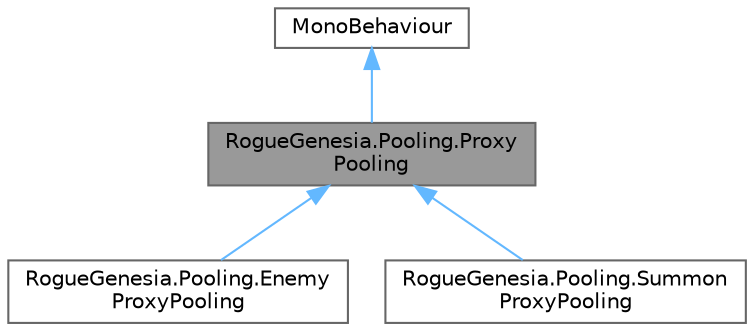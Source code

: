 digraph "RogueGenesia.Pooling.ProxyPooling"
{
 // LATEX_PDF_SIZE
  bgcolor="transparent";
  edge [fontname=Helvetica,fontsize=10,labelfontname=Helvetica,labelfontsize=10];
  node [fontname=Helvetica,fontsize=10,shape=box,height=0.2,width=0.4];
  Node1 [label="RogueGenesia.Pooling.Proxy\lPooling",height=0.2,width=0.4,color="gray40", fillcolor="grey60", style="filled", fontcolor="black",tooltip=" "];
  Node2 -> Node1 [dir="back",color="steelblue1",style="solid"];
  Node2 [label="MonoBehaviour",height=0.2,width=0.4,color="gray40", fillcolor="white", style="filled",tooltip=" "];
  Node1 -> Node3 [dir="back",color="steelblue1",style="solid"];
  Node3 [label="RogueGenesia.Pooling.Enemy\lProxyPooling",height=0.2,width=0.4,color="gray40", fillcolor="white", style="filled",URL="$class_rogue_genesia_1_1_pooling_1_1_enemy_proxy_pooling.html",tooltip=" "];
  Node1 -> Node4 [dir="back",color="steelblue1",style="solid"];
  Node4 [label="RogueGenesia.Pooling.Summon\lProxyPooling",height=0.2,width=0.4,color="gray40", fillcolor="white", style="filled",URL="$class_rogue_genesia_1_1_pooling_1_1_summon_proxy_pooling.html",tooltip=" "];
}
